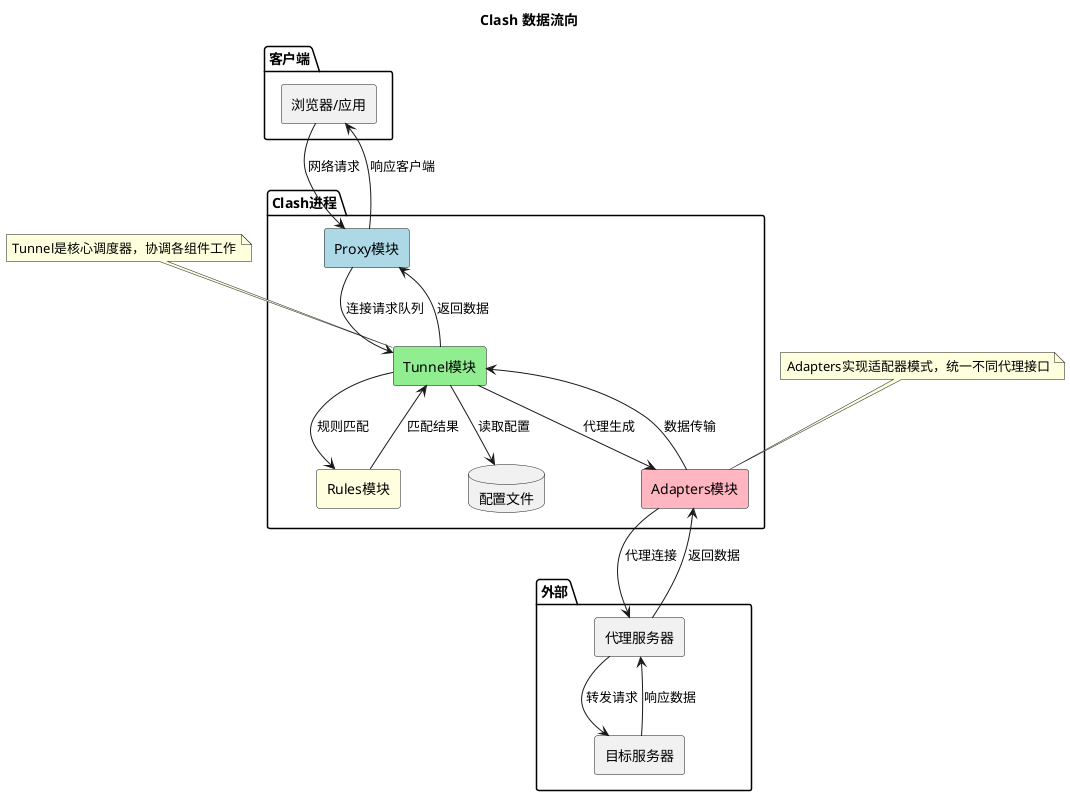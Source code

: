 @startuml
title Clash 数据流向

folder "客户端" {
    rectangle "浏览器/应用" as client
}

folder "Clash进程" {
    rectangle "Proxy模块" as proxy #LightBlue
    rectangle "Tunnel模块" as tunnel #LightGreen
    rectangle "Rules模块" as rules #LightYellow
    rectangle "Adapters模块" as adapters #LightPink
    
    database "配置文件" as config
}

folder "外部" {
    rectangle "代理服务器" as proxy_server
    rectangle "目标服务器" as target_server
}

client --> proxy : 网络请求
proxy --> tunnel : 连接请求队列
tunnel --> config : 读取配置
tunnel --> rules : 规则匹配
rules --> tunnel : 匹配结果
tunnel --> adapters : 代理生成
adapters --> proxy_server : 代理连接
proxy_server --> target_server : 转发请求
target_server --> proxy_server : 响应数据
proxy_server --> adapters : 返回数据
adapters --> tunnel : 数据传输
tunnel --> proxy : 返回数据
proxy --> client : 响应客户端

note top of tunnel
  Tunnel是核心调度器，协调各组件工作
end note

note top of adapters
  Adapters实现适配器模式，统一不同代理接口
end note

@enduml
